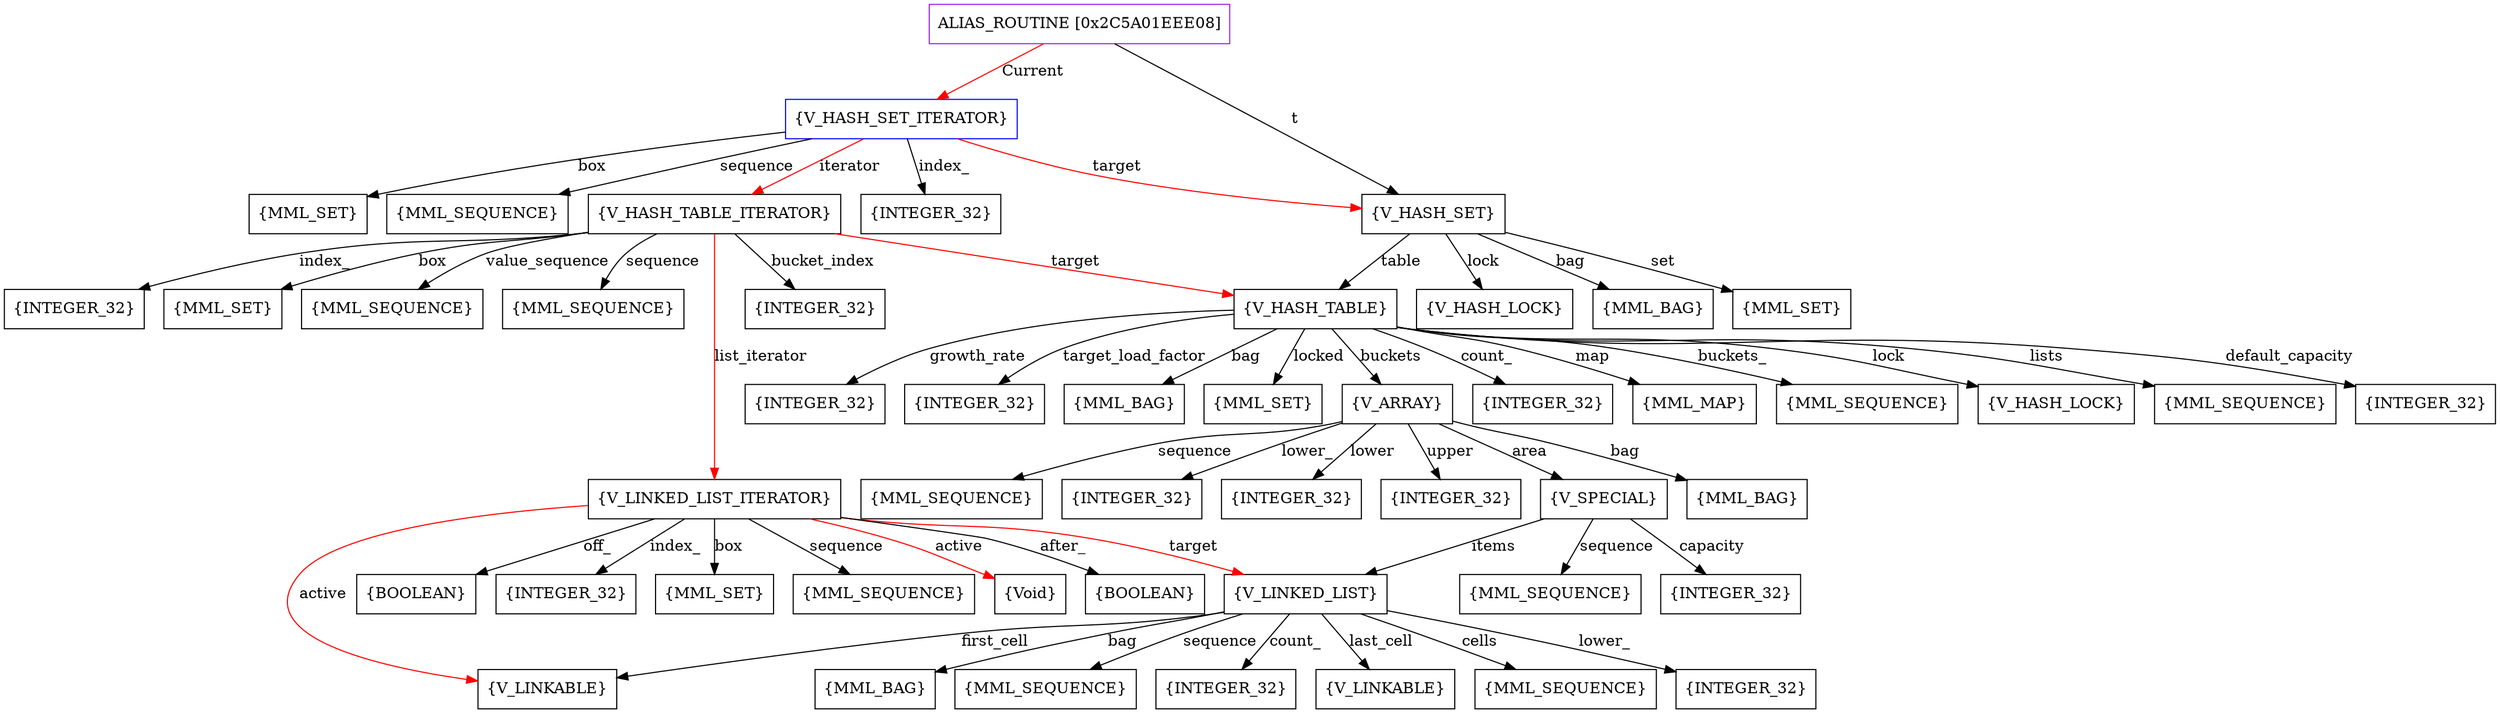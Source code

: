 digraph g {
	node [shape=box]
	b1[color=purple label=<ALIAS_ROUTINE [0x2C5A01EEE08]>]
	b2[color=blue label=<{V_HASH_SET_ITERATOR}>]
	b3[label=<{INTEGER_32}>]
	b4[label=<{MML_SET}>]
	b5[label=<{MML_SEQUENCE}>]
	b6[label=<{V_HASH_SET}>]
	b7[label=<{MML_BAG}>]
	b8[label=<{MML_SET}>]
	b9[label=<{V_HASH_TABLE}>]
	b10[label=<{INTEGER_32}>]
	b11[label=<{INTEGER_32}>]
	b12[label=<{INTEGER_32}>]
	b13[label=<{MML_BAG}>]
	b14[label=<{MML_SET}>]
	b15[label=<{V_ARRAY}>]
	b16[label=<{MML_BAG}>]
	b17[label=<{MML_SEQUENCE}>]
	b18[label=<{INTEGER_32}>]
	b19[label=<{INTEGER_32}>]
	b20[label=<{INTEGER_32}>]
	b21[label=<{V_SPECIAL}>]
	b22[label=<{V_LINKED_LIST}>]
	b23[label=<{INTEGER_32}>]
	b24[label=<{MML_BAG}>]
	b25[label=<{MML_SEQUENCE}>]
	b26[label=<{INTEGER_32}>]
	b27[label=<{V_LINKABLE}>]
	b28[label=<{V_LINKABLE}>]
	b29[label=<{MML_SEQUENCE}>]
	b30[label=<{INTEGER_32}>]
	b31[label=<{MML_SEQUENCE}>]
	b32[label=<{INTEGER_32}>]
	b33[label=<{MML_MAP}>]
	b34[label=<{MML_SEQUENCE}>]
	b35[label=<{V_HASH_LOCK}>]
	b36[label=<{MML_SEQUENCE}>]
	b37[label=<{V_HASH_LOCK}>]
	b38[label=<{V_HASH_TABLE_ITERATOR}>]
	b39[label=<{INTEGER_32}>]
	b40[label=<{MML_SET}>]
	b41[label=<{MML_SEQUENCE}>]
	b42[label=<{MML_SEQUENCE}>]
	b43[label=<{V_LINKED_LIST_ITERATOR}>]
	b44[label=<{BOOLEAN}>]
	b45[label=<{INTEGER_32}>]
	b46[label=<{MML_SET}>]
	b47[label=<{MML_SEQUENCE}>]
	b48[label=<{Void}>]
	b49[label=<{BOOLEAN}>]
	b50[label=<{INTEGER_32}>]
	b1->b2[color=red label=<Current>]
	b2->b3[label=<index_>]
	b2->b4[label=<box>]
	b2->b5[label=<sequence>]
	b2->b6[color=red label=<target>]
	b6->b7[label=<bag>]
	b6->b8[label=<set>]
	b6->b9[label=<table>]
	b9->b10[label=<default_capacity>]
	b9->b11[label=<growth_rate>]
	b9->b12[label=<target_load_factor>]
	b9->b13[label=<bag>]
	b9->b14[label=<locked>]
	b9->b15[label=<buckets>]
	b15->b16[label=<bag>]
	b15->b17[label=<sequence>]
	b15->b18[label=<lower_>]
	b15->b19[label=<lower>]
	b15->b20[label=<upper>]
	b15->b21[label=<area>]
	b21->b22[label=<items>]
	b22->b23[label=<lower_>]
	b22->b24[label=<bag>]
	b22->b25[label=<sequence>]
	b22->b26[label=<count_>]
	b22->b27[label=<first_cell>]
	b22->b28[label=<last_cell>]
	b22->b29[label=<cells>]
	b21->b30[label=<capacity>]
	b21->b31[label=<sequence>]
	b9->b32[label=<count_>]
	b9->b33[label=<map>]
	b9->b34[label=<buckets_>]
	b9->b35[label=<lock>]
	b9->b36[label=<lists>]
	b6->b37[label=<lock>]
	b2->b38[color=red label=<iterator>]
	b38->b39[label=<index_>]
	b38->b40[label=<box>]
	b38->b41[label=<value_sequence>]
	b38->b42[label=<sequence>]
	b38->b9[color=red label=<target>]
	b38->b43[color=red label=<list_iterator>]
	b43->b44[label=<off_>]
	b43->b45[label=<index_>]
	b43->b46[label=<box>]
	b43->b47[label=<sequence>]
	b43->b22[color=red label=<target>]
	b43->b27[color=red label=<active>]
	b43->b48[color=red label=<active>]
	b43->b49[label=<after_>]
	b38->b50[label=<bucket_index>]
	b1->b6[label=<t>]
}
